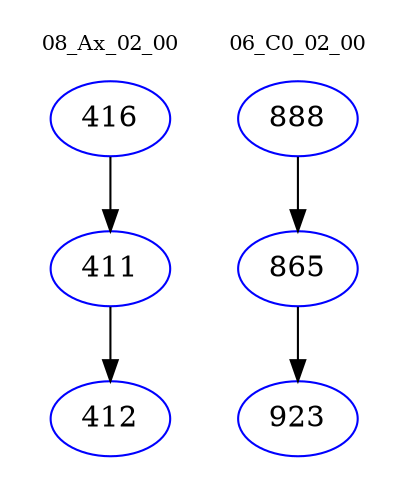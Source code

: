 digraph{
subgraph cluster_0 {
color = white
label = "08_Ax_02_00";
fontsize=10;
T0_416 [label="416", color="blue"]
T0_416 -> T0_411 [color="black"]
T0_411 [label="411", color="blue"]
T0_411 -> T0_412 [color="black"]
T0_412 [label="412", color="blue"]
}
subgraph cluster_1 {
color = white
label = "06_C0_02_00";
fontsize=10;
T1_888 [label="888", color="blue"]
T1_888 -> T1_865 [color="black"]
T1_865 [label="865", color="blue"]
T1_865 -> T1_923 [color="black"]
T1_923 [label="923", color="blue"]
}
}
